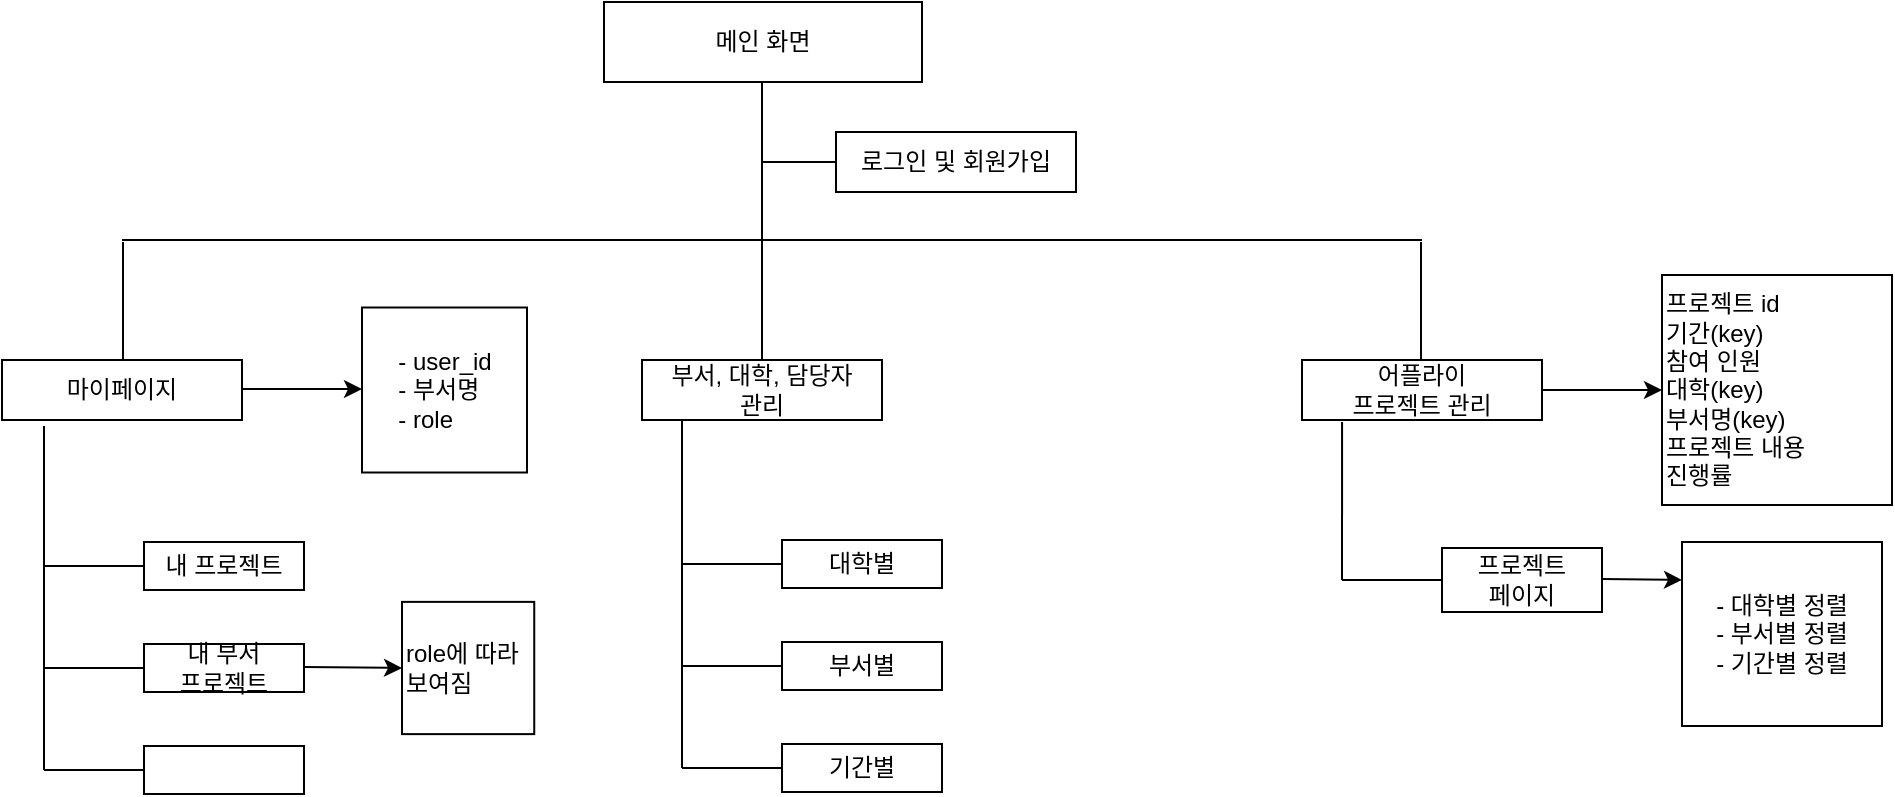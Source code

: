 <mxfile version="22.0.8" type="github">
  <diagram id="C5RBs43oDa-KdzZeNtuy" name="Page-1">
    <mxGraphModel dx="2528" dy="758" grid="1" gridSize="10" guides="1" tooltips="1" connect="1" arrows="1" fold="1" page="1" pageScale="1" pageWidth="827" pageHeight="1169" math="0" shadow="0">
      <root>
        <mxCell id="WIyWlLk6GJQsqaUBKTNV-0" />
        <mxCell id="WIyWlLk6GJQsqaUBKTNV-1" parent="WIyWlLk6GJQsqaUBKTNV-0" />
        <mxCell id="4Tn1_aSyDvWxXrgQCYve-0" value="메인 화면" style="rounded=0;whiteSpace=wrap;html=1;" vertex="1" parent="WIyWlLk6GJQsqaUBKTNV-1">
          <mxGeometry x="-149" y="41" width="159" height="40" as="geometry" />
        </mxCell>
        <mxCell id="4Tn1_aSyDvWxXrgQCYve-2" value="" style="endArrow=none;html=1;rounded=0;entryX=0.5;entryY=1;entryDx=0;entryDy=0;exitX=0.5;exitY=0;exitDx=0;exitDy=0;" edge="1" parent="WIyWlLk6GJQsqaUBKTNV-1" source="4Tn1_aSyDvWxXrgQCYve-39">
          <mxGeometry width="50" height="50" relative="1" as="geometry">
            <mxPoint x="-70" y="161" as="sourcePoint" />
            <mxPoint x="-70" y="81" as="targetPoint" />
          </mxGeometry>
        </mxCell>
        <mxCell id="4Tn1_aSyDvWxXrgQCYve-4" value="" style="endArrow=none;html=1;rounded=0;" edge="1" parent="WIyWlLk6GJQsqaUBKTNV-1">
          <mxGeometry width="50" height="50" relative="1" as="geometry">
            <mxPoint x="-70" y="121" as="sourcePoint" />
            <mxPoint x="-33" y="121" as="targetPoint" />
          </mxGeometry>
        </mxCell>
        <mxCell id="4Tn1_aSyDvWxXrgQCYve-5" value="로그인 및 회원가입" style="rounded=0;whiteSpace=wrap;html=1;" vertex="1" parent="WIyWlLk6GJQsqaUBKTNV-1">
          <mxGeometry x="-33" y="106" width="120" height="30" as="geometry" />
        </mxCell>
        <mxCell id="4Tn1_aSyDvWxXrgQCYve-6" value="" style="endArrow=none;html=1;rounded=0;" edge="1" parent="WIyWlLk6GJQsqaUBKTNV-1">
          <mxGeometry width="50" height="50" relative="1" as="geometry">
            <mxPoint x="-390" y="160" as="sourcePoint" />
            <mxPoint x="260" y="160" as="targetPoint" />
          </mxGeometry>
        </mxCell>
        <mxCell id="4Tn1_aSyDvWxXrgQCYve-7" value="" style="endArrow=none;html=1;rounded=0;" edge="1" parent="WIyWlLk6GJQsqaUBKTNV-1">
          <mxGeometry width="50" height="50" relative="1" as="geometry">
            <mxPoint x="-389.5" y="220" as="sourcePoint" />
            <mxPoint x="-389.5" y="161" as="targetPoint" />
          </mxGeometry>
        </mxCell>
        <mxCell id="4Tn1_aSyDvWxXrgQCYve-8" value="마이페이지" style="rounded=0;whiteSpace=wrap;html=1;" vertex="1" parent="WIyWlLk6GJQsqaUBKTNV-1">
          <mxGeometry x="-450" y="220" width="120" height="30" as="geometry" />
        </mxCell>
        <mxCell id="4Tn1_aSyDvWxXrgQCYve-9" value="" style="endArrow=none;html=1;rounded=0;" edge="1" parent="WIyWlLk6GJQsqaUBKTNV-1">
          <mxGeometry width="50" height="50" relative="1" as="geometry">
            <mxPoint x="259.5" y="220" as="sourcePoint" />
            <mxPoint x="259.5" y="161" as="targetPoint" />
          </mxGeometry>
        </mxCell>
        <mxCell id="4Tn1_aSyDvWxXrgQCYve-10" value="어플라이 &lt;br&gt;프로젝트 관리" style="rounded=0;whiteSpace=wrap;html=1;" vertex="1" parent="WIyWlLk6GJQsqaUBKTNV-1">
          <mxGeometry x="200" y="220" width="120" height="30" as="geometry" />
        </mxCell>
        <mxCell id="4Tn1_aSyDvWxXrgQCYve-11" value="" style="endArrow=none;html=1;rounded=0;entryX=0.175;entryY=1.1;entryDx=0;entryDy=0;entryPerimeter=0;" edge="1" parent="WIyWlLk6GJQsqaUBKTNV-1" target="4Tn1_aSyDvWxXrgQCYve-8">
          <mxGeometry width="50" height="50" relative="1" as="geometry">
            <mxPoint x="-429" y="425" as="sourcePoint" />
            <mxPoint x="-429" y="260" as="targetPoint" />
          </mxGeometry>
        </mxCell>
        <mxCell id="4Tn1_aSyDvWxXrgQCYve-12" value="" style="endArrow=none;html=1;rounded=0;" edge="1" parent="WIyWlLk6GJQsqaUBKTNV-1">
          <mxGeometry width="50" height="50" relative="1" as="geometry">
            <mxPoint x="-429" y="323" as="sourcePoint" />
            <mxPoint x="-379" y="323" as="targetPoint" />
          </mxGeometry>
        </mxCell>
        <mxCell id="4Tn1_aSyDvWxXrgQCYve-15" value="" style="endArrow=none;html=1;rounded=0;" edge="1" parent="WIyWlLk6GJQsqaUBKTNV-1">
          <mxGeometry width="50" height="50" relative="1" as="geometry">
            <mxPoint x="-429" y="374" as="sourcePoint" />
            <mxPoint x="-379" y="374" as="targetPoint" />
          </mxGeometry>
        </mxCell>
        <mxCell id="4Tn1_aSyDvWxXrgQCYve-18" value="내 프로젝트" style="rounded=0;whiteSpace=wrap;html=1;" vertex="1" parent="WIyWlLk6GJQsqaUBKTNV-1">
          <mxGeometry x="-379" y="311" width="80" height="24" as="geometry" />
        </mxCell>
        <mxCell id="4Tn1_aSyDvWxXrgQCYve-19" value="내 부서 &lt;br&gt;프로젝트" style="rounded=0;whiteSpace=wrap;html=1;" vertex="1" parent="WIyWlLk6GJQsqaUBKTNV-1">
          <mxGeometry x="-379" y="362" width="80" height="24" as="geometry" />
        </mxCell>
        <mxCell id="4Tn1_aSyDvWxXrgQCYve-26" value="" style="endArrow=none;html=1;rounded=0;entryX=0.167;entryY=1.033;entryDx=0;entryDy=0;entryPerimeter=0;" edge="1" parent="WIyWlLk6GJQsqaUBKTNV-1" target="4Tn1_aSyDvWxXrgQCYve-10">
          <mxGeometry width="50" height="50" relative="1" as="geometry">
            <mxPoint x="220" y="330" as="sourcePoint" />
            <mxPoint x="220" y="270" as="targetPoint" />
          </mxGeometry>
        </mxCell>
        <mxCell id="4Tn1_aSyDvWxXrgQCYve-27" value="" style="endArrow=none;html=1;rounded=0;" edge="1" parent="WIyWlLk6GJQsqaUBKTNV-1">
          <mxGeometry width="50" height="50" relative="1" as="geometry">
            <mxPoint x="220" y="330" as="sourcePoint" />
            <mxPoint x="270" y="330" as="targetPoint" />
          </mxGeometry>
        </mxCell>
        <mxCell id="4Tn1_aSyDvWxXrgQCYve-31" value="프로젝트&lt;br&gt;페이지" style="rounded=0;whiteSpace=wrap;html=1;" vertex="1" parent="WIyWlLk6GJQsqaUBKTNV-1">
          <mxGeometry x="270" y="314" width="80" height="32" as="geometry" />
        </mxCell>
        <mxCell id="4Tn1_aSyDvWxXrgQCYve-33" value="&lt;span style=&quot;background-color: initial;&quot;&gt;프로젝트 id&lt;/span&gt;&lt;br&gt;&lt;span style=&quot;background-color: initial;&quot;&gt;기간(key)&lt;/span&gt;&lt;br&gt;&lt;span style=&quot;background-color: initial;&quot;&gt;참여 인원&lt;/span&gt;&lt;br&gt;&lt;span style=&quot;background-color: initial;&quot;&gt;대학(key)&lt;/span&gt;&lt;br&gt;&lt;span style=&quot;background-color: initial;&quot;&gt;부서명(key)&lt;/span&gt;&lt;br&gt;&lt;span style=&quot;background-color: initial;&quot;&gt;프로젝트 내용&lt;/span&gt;&lt;br&gt;&lt;span style=&quot;background-color: initial;&quot;&gt;진행률&lt;/span&gt;" style="whiteSpace=wrap;html=1;aspect=fixed;align=left;" vertex="1" parent="WIyWlLk6GJQsqaUBKTNV-1">
          <mxGeometry x="380" y="177.5" width="115" height="115" as="geometry" />
        </mxCell>
        <mxCell id="4Tn1_aSyDvWxXrgQCYve-35" value="" style="endArrow=classic;html=1;rounded=0;exitX=1;exitY=0.5;exitDx=0;exitDy=0;entryX=0;entryY=0.5;entryDx=0;entryDy=0;" edge="1" parent="WIyWlLk6GJQsqaUBKTNV-1" source="4Tn1_aSyDvWxXrgQCYve-10" target="4Tn1_aSyDvWxXrgQCYve-33">
          <mxGeometry width="50" height="50" relative="1" as="geometry">
            <mxPoint x="320" y="236.99" as="sourcePoint" />
            <mxPoint x="370" y="237" as="targetPoint" />
          </mxGeometry>
        </mxCell>
        <mxCell id="4Tn1_aSyDvWxXrgQCYve-39" value="부서, 대학, 담당자&lt;br&gt;관리" style="rounded=0;whiteSpace=wrap;html=1;" vertex="1" parent="WIyWlLk6GJQsqaUBKTNV-1">
          <mxGeometry x="-130" y="220" width="120" height="30" as="geometry" />
        </mxCell>
        <mxCell id="4Tn1_aSyDvWxXrgQCYve-50" value="" style="endArrow=none;html=1;rounded=0;" edge="1" parent="WIyWlLk6GJQsqaUBKTNV-1">
          <mxGeometry width="50" height="50" relative="1" as="geometry">
            <mxPoint x="-429" y="425" as="sourcePoint" />
            <mxPoint x="-379" y="425" as="targetPoint" />
          </mxGeometry>
        </mxCell>
        <mxCell id="4Tn1_aSyDvWxXrgQCYve-51" value="" style="rounded=0;whiteSpace=wrap;html=1;" vertex="1" parent="WIyWlLk6GJQsqaUBKTNV-1">
          <mxGeometry x="-379" y="413" width="80" height="24" as="geometry" />
        </mxCell>
        <mxCell id="4Tn1_aSyDvWxXrgQCYve-60" value="" style="endArrow=none;html=1;rounded=0;entryX=0.167;entryY=1.033;entryDx=0;entryDy=0;entryPerimeter=0;" edge="1" parent="WIyWlLk6GJQsqaUBKTNV-1">
          <mxGeometry width="50" height="50" relative="1" as="geometry">
            <mxPoint x="-110" y="424" as="sourcePoint" />
            <mxPoint x="-110" y="250" as="targetPoint" />
          </mxGeometry>
        </mxCell>
        <mxCell id="4Tn1_aSyDvWxXrgQCYve-61" value="" style="endArrow=none;html=1;rounded=0;" edge="1" parent="WIyWlLk6GJQsqaUBKTNV-1">
          <mxGeometry width="50" height="50" relative="1" as="geometry">
            <mxPoint x="-110" y="322" as="sourcePoint" />
            <mxPoint x="-60" y="322" as="targetPoint" />
          </mxGeometry>
        </mxCell>
        <mxCell id="4Tn1_aSyDvWxXrgQCYve-62" value="" style="endArrow=none;html=1;rounded=0;" edge="1" parent="WIyWlLk6GJQsqaUBKTNV-1">
          <mxGeometry width="50" height="50" relative="1" as="geometry">
            <mxPoint x="-110" y="373" as="sourcePoint" />
            <mxPoint x="-60" y="373" as="targetPoint" />
          </mxGeometry>
        </mxCell>
        <mxCell id="4Tn1_aSyDvWxXrgQCYve-63" value="대학별" style="rounded=0;whiteSpace=wrap;html=1;" vertex="1" parent="WIyWlLk6GJQsqaUBKTNV-1">
          <mxGeometry x="-60" y="310" width="80" height="24" as="geometry" />
        </mxCell>
        <mxCell id="4Tn1_aSyDvWxXrgQCYve-64" value="부서별" style="rounded=0;whiteSpace=wrap;html=1;" vertex="1" parent="WIyWlLk6GJQsqaUBKTNV-1">
          <mxGeometry x="-60" y="361" width="80" height="24" as="geometry" />
        </mxCell>
        <mxCell id="4Tn1_aSyDvWxXrgQCYve-65" value="" style="endArrow=none;html=1;rounded=0;" edge="1" parent="WIyWlLk6GJQsqaUBKTNV-1">
          <mxGeometry width="50" height="50" relative="1" as="geometry">
            <mxPoint x="-110" y="424" as="sourcePoint" />
            <mxPoint x="-60" y="424" as="targetPoint" />
          </mxGeometry>
        </mxCell>
        <mxCell id="4Tn1_aSyDvWxXrgQCYve-66" value="기간별" style="rounded=0;whiteSpace=wrap;html=1;" vertex="1" parent="WIyWlLk6GJQsqaUBKTNV-1">
          <mxGeometry x="-60" y="412" width="80" height="24" as="geometry" />
        </mxCell>
        <mxCell id="4Tn1_aSyDvWxXrgQCYve-74" value="&lt;span style=&quot;background-color: initial;&quot;&gt;- 대학별 정렬&lt;br&gt;- 부서별 정렬&lt;br&gt;- 기간별 정렬&lt;br&gt;&lt;/span&gt;" style="rounded=0;whiteSpace=wrap;html=1;" vertex="1" parent="WIyWlLk6GJQsqaUBKTNV-1">
          <mxGeometry x="390" y="311" width="100" height="92" as="geometry" />
        </mxCell>
        <mxCell id="4Tn1_aSyDvWxXrgQCYve-75" value="" style="endArrow=classic;html=1;rounded=0;exitX=1;exitY=0.5;exitDx=0;exitDy=0;" edge="1" parent="WIyWlLk6GJQsqaUBKTNV-1">
          <mxGeometry width="50" height="50" relative="1" as="geometry">
            <mxPoint x="350" y="329.5" as="sourcePoint" />
            <mxPoint x="390" y="330" as="targetPoint" />
          </mxGeometry>
        </mxCell>
        <mxCell id="4Tn1_aSyDvWxXrgQCYve-76" value="&lt;div style=&quot;text-align: left;&quot;&gt;&lt;span style=&quot;background-color: initial;&quot;&gt;- user_id&lt;/span&gt;&lt;/div&gt;&lt;span style=&quot;background-color: initial;&quot;&gt;&lt;div style=&quot;text-align: left;&quot;&gt;&lt;span style=&quot;background-color: initial;&quot;&gt;- 부서명&lt;/span&gt;&lt;/div&gt;&lt;/span&gt;&lt;span style=&quot;background-color: initial;&quot;&gt;&lt;div style=&quot;text-align: left;&quot;&gt;&lt;span style=&quot;background-color: initial;&quot;&gt;- role&lt;/span&gt;&lt;/div&gt;&lt;/span&gt;" style="whiteSpace=wrap;html=1;aspect=fixed;align=center;" vertex="1" parent="WIyWlLk6GJQsqaUBKTNV-1">
          <mxGeometry x="-270" y="193.75" width="82.5" height="82.5" as="geometry" />
        </mxCell>
        <mxCell id="4Tn1_aSyDvWxXrgQCYve-77" value="" style="endArrow=classic;html=1;rounded=0;exitX=1;exitY=0.5;exitDx=0;exitDy=0;entryX=0;entryY=0.5;entryDx=0;entryDy=0;" edge="1" parent="WIyWlLk6GJQsqaUBKTNV-1">
          <mxGeometry width="50" height="50" relative="1" as="geometry">
            <mxPoint x="-330" y="234.5" as="sourcePoint" />
            <mxPoint x="-270" y="234.5" as="targetPoint" />
          </mxGeometry>
        </mxCell>
        <mxCell id="4Tn1_aSyDvWxXrgQCYve-79" value="" style="endArrow=classic;html=1;rounded=0;exitX=1;exitY=0.5;exitDx=0;exitDy=0;" edge="1" parent="WIyWlLk6GJQsqaUBKTNV-1">
          <mxGeometry width="50" height="50" relative="1" as="geometry">
            <mxPoint x="-299" y="373.5" as="sourcePoint" />
            <mxPoint x="-250" y="374" as="targetPoint" />
          </mxGeometry>
        </mxCell>
        <mxCell id="4Tn1_aSyDvWxXrgQCYve-80" value="role에 따라 보여짐" style="whiteSpace=wrap;html=1;aspect=fixed;align=left;" vertex="1" parent="WIyWlLk6GJQsqaUBKTNV-1">
          <mxGeometry x="-250" y="340.94" width="66.12" height="66.12" as="geometry" />
        </mxCell>
      </root>
    </mxGraphModel>
  </diagram>
</mxfile>
